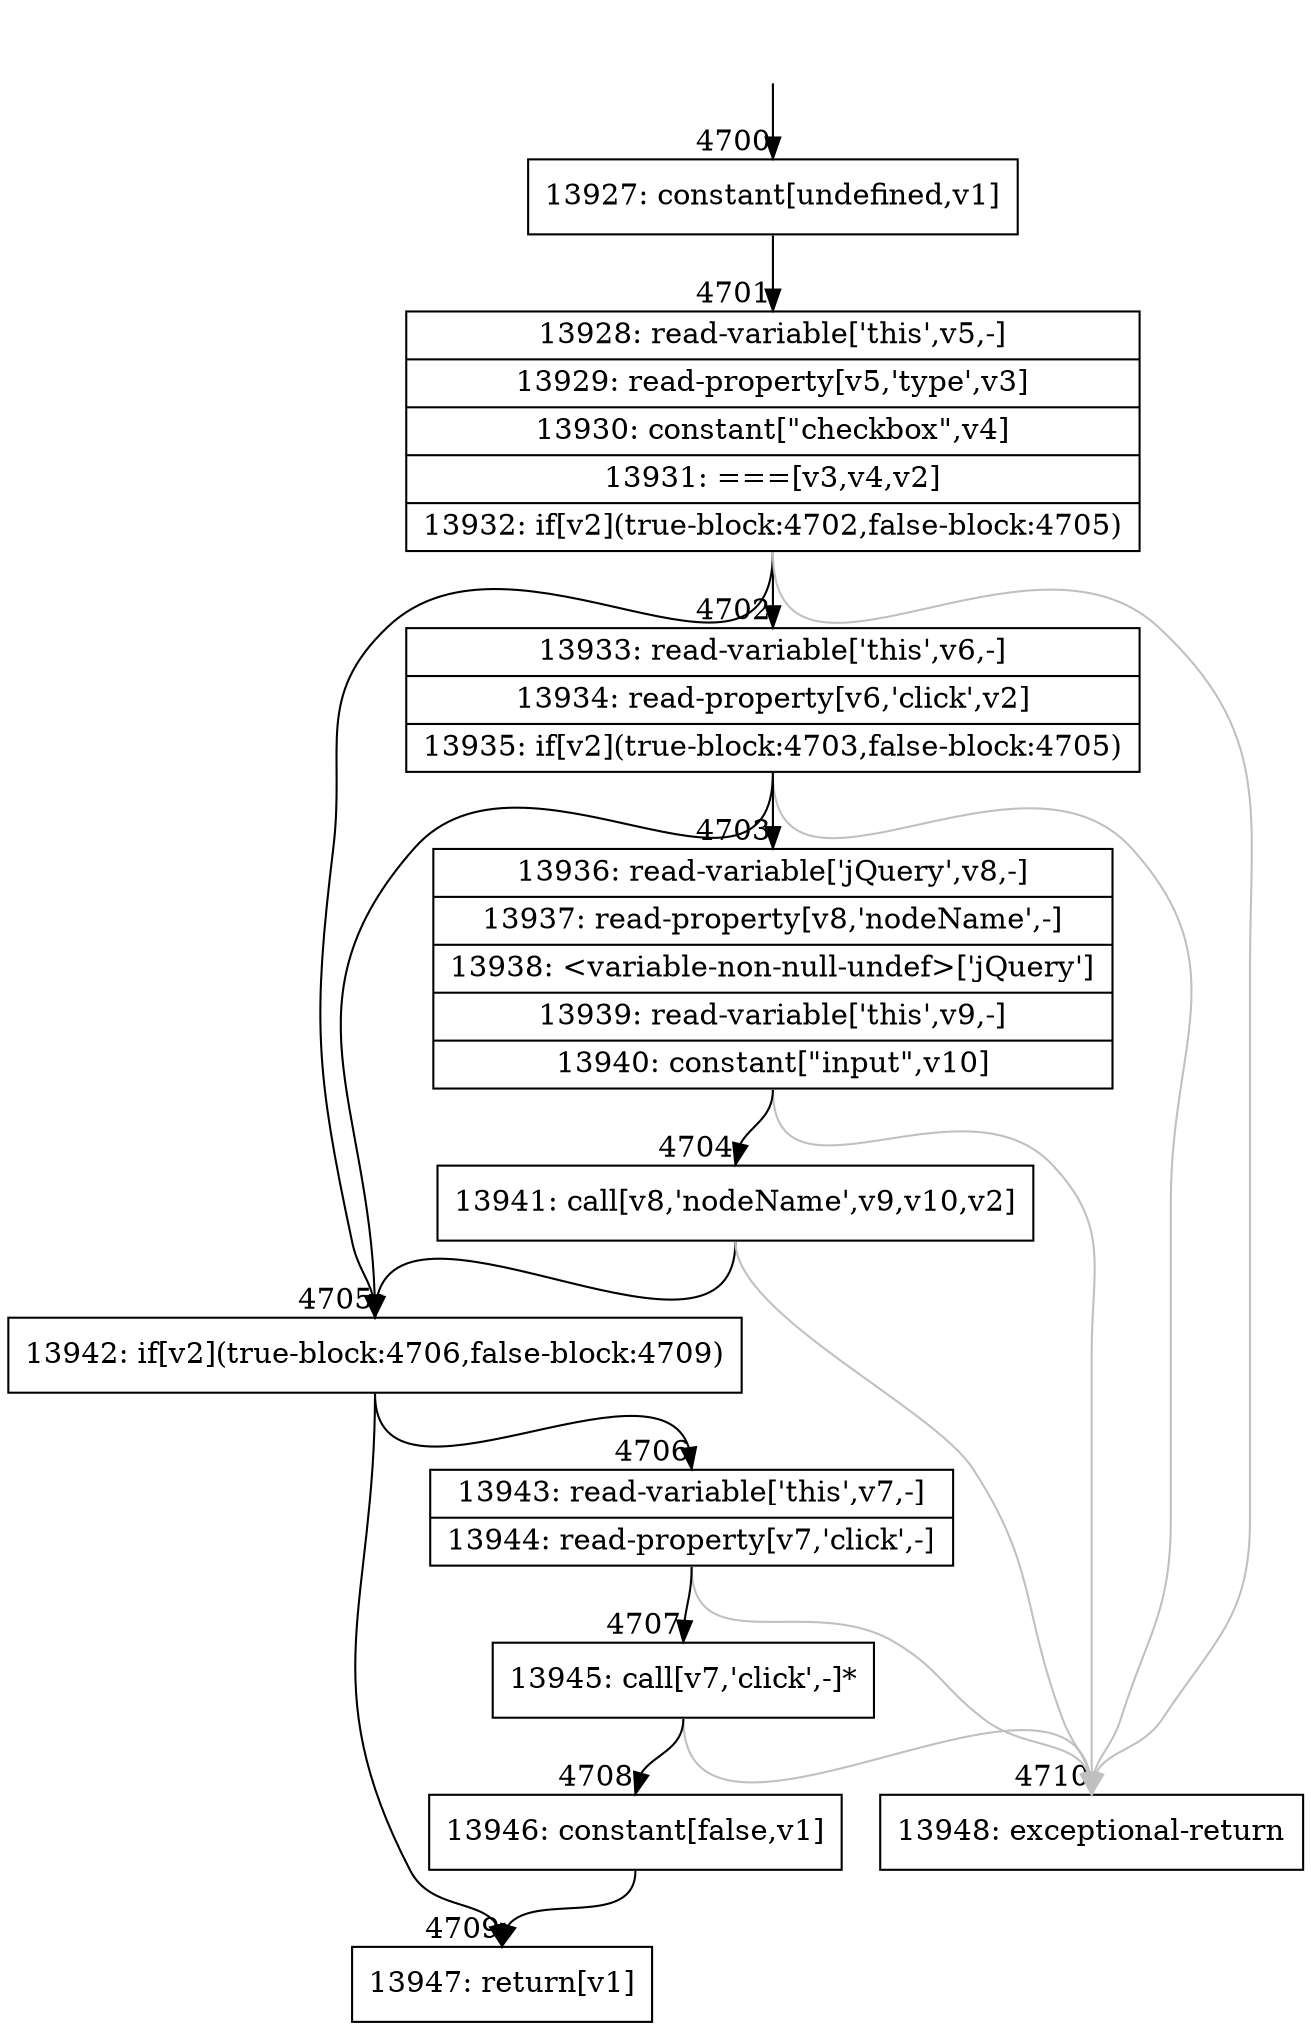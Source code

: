 digraph {
rankdir="TD"
BB_entry289[shape=none,label=""];
BB_entry289 -> BB4700 [tailport=s, headport=n, headlabel="    4700"]
BB4700 [shape=record label="{13927: constant[undefined,v1]}" ] 
BB4700 -> BB4701 [tailport=s, headport=n, headlabel="      4701"]
BB4701 [shape=record label="{13928: read-variable['this',v5,-]|13929: read-property[v5,'type',v3]|13930: constant[\"checkbox\",v4]|13931: ===[v3,v4,v2]|13932: if[v2](true-block:4702,false-block:4705)}" ] 
BB4701 -> BB4705 [tailport=s, headport=n, headlabel="      4705"]
BB4701 -> BB4702 [tailport=s, headport=n, headlabel="      4702"]
BB4701 -> BB4710 [tailport=s, headport=n, color=gray, headlabel="      4710"]
BB4702 [shape=record label="{13933: read-variable['this',v6,-]|13934: read-property[v6,'click',v2]|13935: if[v2](true-block:4703,false-block:4705)}" ] 
BB4702 -> BB4705 [tailport=s, headport=n]
BB4702 -> BB4703 [tailport=s, headport=n, headlabel="      4703"]
BB4702 -> BB4710 [tailport=s, headport=n, color=gray]
BB4703 [shape=record label="{13936: read-variable['jQuery',v8,-]|13937: read-property[v8,'nodeName',-]|13938: \<variable-non-null-undef\>['jQuery']|13939: read-variable['this',v9,-]|13940: constant[\"input\",v10]}" ] 
BB4703 -> BB4704 [tailport=s, headport=n, headlabel="      4704"]
BB4703 -> BB4710 [tailport=s, headport=n, color=gray]
BB4704 [shape=record label="{13941: call[v8,'nodeName',v9,v10,v2]}" ] 
BB4704 -> BB4705 [tailport=s, headport=n]
BB4704 -> BB4710 [tailport=s, headport=n, color=gray]
BB4705 [shape=record label="{13942: if[v2](true-block:4706,false-block:4709)}" ] 
BB4705 -> BB4706 [tailport=s, headport=n, headlabel="      4706"]
BB4705 -> BB4709 [tailport=s, headport=n, headlabel="      4709"]
BB4706 [shape=record label="{13943: read-variable['this',v7,-]|13944: read-property[v7,'click',-]}" ] 
BB4706 -> BB4707 [tailport=s, headport=n, headlabel="      4707"]
BB4706 -> BB4710 [tailport=s, headport=n, color=gray]
BB4707 [shape=record label="{13945: call[v7,'click',-]*}" ] 
BB4707 -> BB4708 [tailport=s, headport=n, headlabel="      4708"]
BB4707 -> BB4710 [tailport=s, headport=n, color=gray]
BB4708 [shape=record label="{13946: constant[false,v1]}" ] 
BB4708 -> BB4709 [tailport=s, headport=n]
BB4709 [shape=record label="{13947: return[v1]}" ] 
BB4710 [shape=record label="{13948: exceptional-return}" ] 
}
